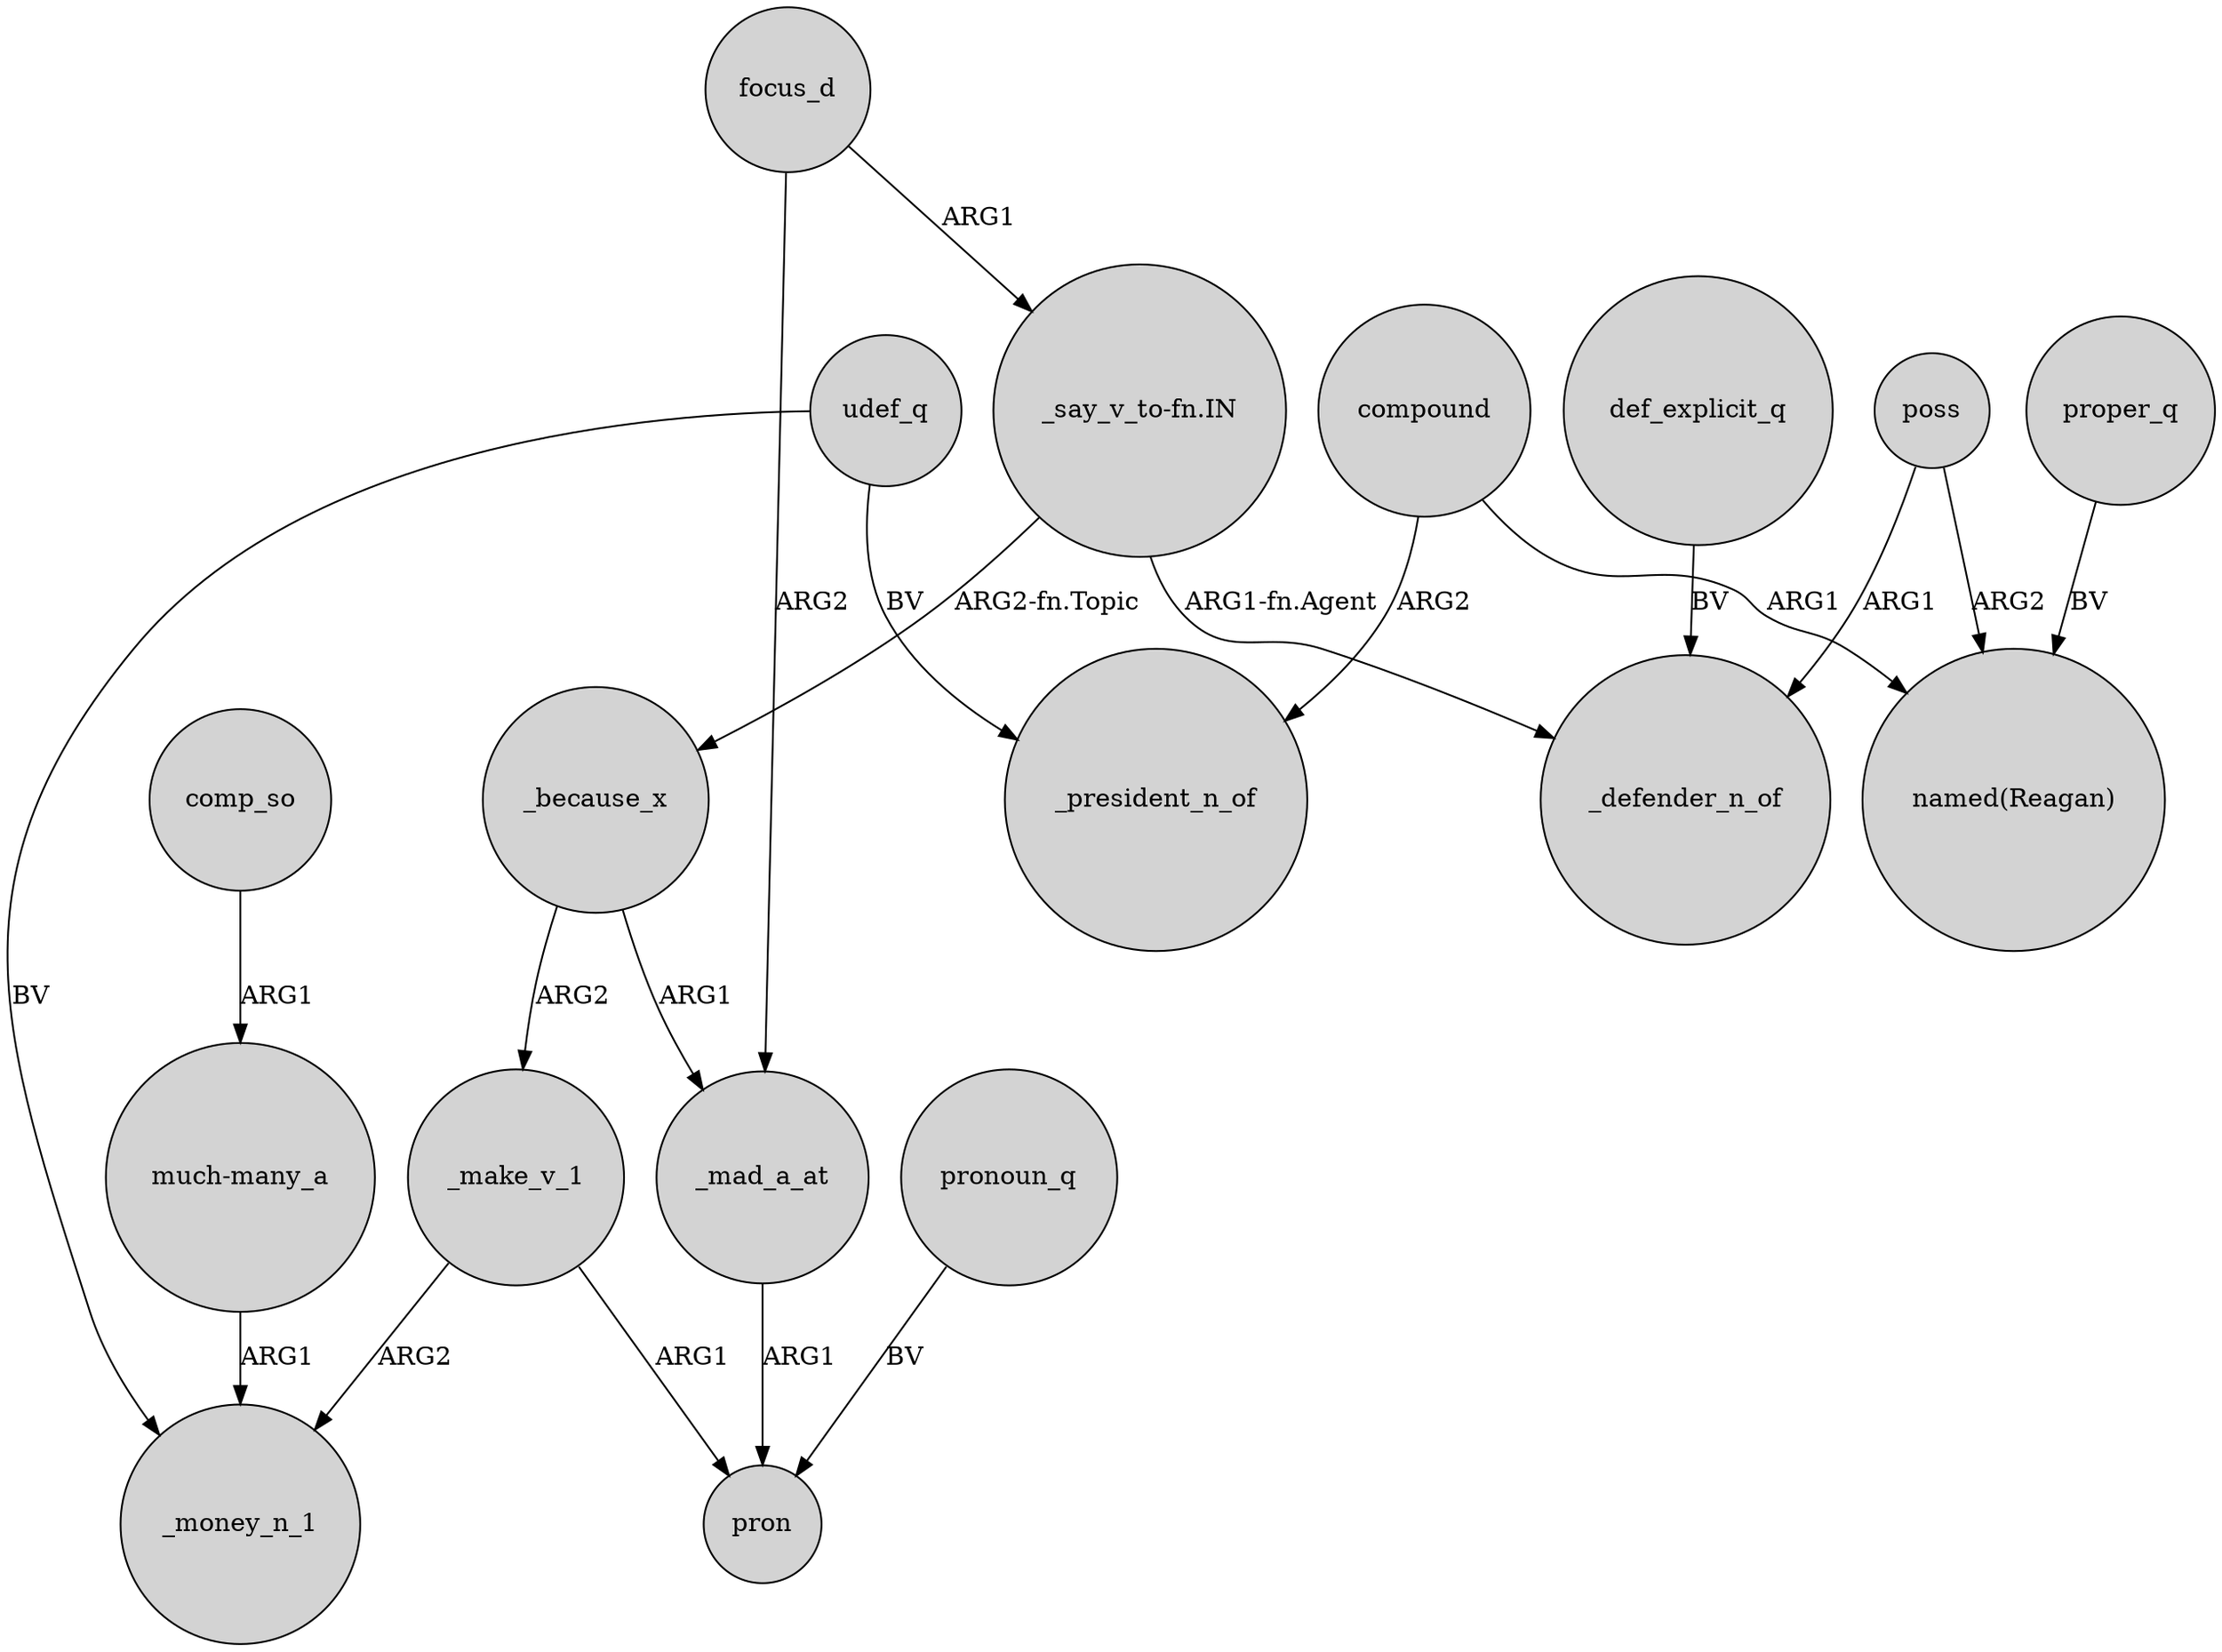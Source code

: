 digraph {
	node [shape=circle style=filled]
	udef_q -> _money_n_1 [label=BV]
	compound -> "named(Reagan)" [label=ARG1]
	compound -> _president_n_of [label=ARG2]
	focus_d -> _mad_a_at [label=ARG2]
	focus_d -> "_say_v_to-fn.IN" [label=ARG1]
	_because_x -> _mad_a_at [label=ARG1]
	"_say_v_to-fn.IN" -> _because_x [label="ARG2-fn.Topic"]
	pronoun_q -> pron [label=BV]
	"much-many_a" -> _money_n_1 [label=ARG1]
	udef_q -> _president_n_of [label=BV]
	_make_v_1 -> pron [label=ARG1]
	proper_q -> "named(Reagan)" [label=BV]
	"_say_v_to-fn.IN" -> _defender_n_of [label="ARG1-fn.Agent"]
	_make_v_1 -> _money_n_1 [label=ARG2]
	poss -> "named(Reagan)" [label=ARG2]
	_mad_a_at -> pron [label=ARG1]
	poss -> _defender_n_of [label=ARG1]
	comp_so -> "much-many_a" [label=ARG1]
	def_explicit_q -> _defender_n_of [label=BV]
	_because_x -> _make_v_1 [label=ARG2]
}
